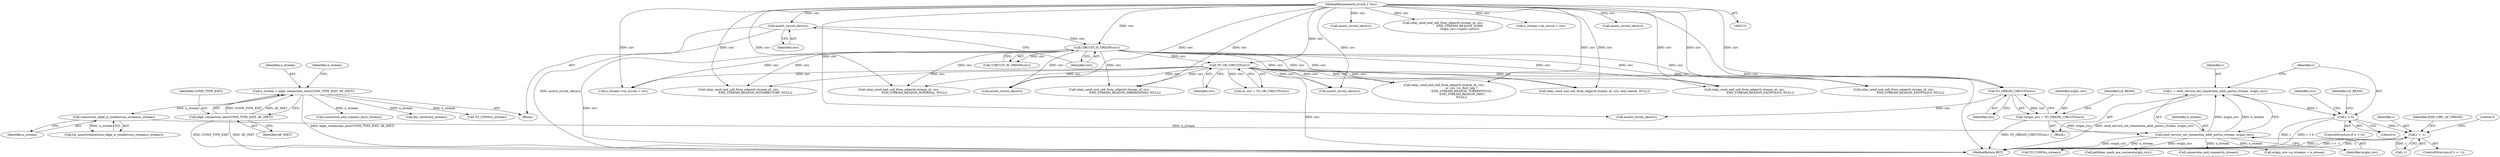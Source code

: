 digraph "0_tor_79b59a2dfcb68897ee89d98587d09e55f07e68d7@API" {
"1000504" [label="(Call,r = rend_service_set_connection_addr_port(n_stream, origin_circ))"];
"1000506" [label="(Call,rend_service_set_connection_addr_port(n_stream, origin_circ))"];
"1000499" [label="(Call,connection_edge_is_rendezvous_stream(n_stream))"];
"1000410" [label="(Call,n_stream = edge_connection_new(CONN_TYPE_EXIT, AF_INET))"];
"1000412" [label="(Call,edge_connection_new(CONN_TYPE_EXIT, AF_INET))"];
"1000468" [label="(Call,*origin_circ = TO_ORIGIN_CIRCUIT(circ))"];
"1000470" [label="(Call,TO_ORIGIN_CIRCUIT(circ))"];
"1000157" [label="(Call,TO_OR_CIRCUIT(circ))"];
"1000153" [label="(Call,CIRCUIT_IS_ORIGIN(circ))"];
"1000149" [label="(Call,assert_circuit_ok(circ))"];
"1000123" [label="(MethodParameterIn,circuit_t *circ)"];
"1000510" [label="(Call,r < 0)"];
"1000539" [label="(Call,r < -1)"];
"1000150" [label="(Identifier,circ)"];
"1000498" [label="(Call,tor_assert(connection_edge_is_rendezvous_stream(n_stream)))"];
"1000506" [label="(Call,rend_service_set_connection_addr_port(n_stream, origin_circ))"];
"1000697" [label="(MethodReturn,RET)"];
"1000329" [label="(Call,relay_send_end_cell_from_edge(rh.stream_id, circ,\n                                    END_STREAM_REASON_NOTDIRECTORY, NULL))"];
"1000499" [label="(Call,connection_edge_is_rendezvous_stream(n_stream))"];
"1000692" [label="(Call,assert_circuit_ok(circ))"];
"1000509" [label="(ControlStructure,if (r < 0))"];
"1000153" [label="(Call,CIRCUIT_IS_ORIGIN(circ))"];
"1000226" [label="(Call,relay_send_end_cell_from_edge(rh.stream_id, circ, end_reason, NULL))"];
"1000411" [label="(Identifier,n_stream)"];
"1000587" [label="(Call,connection_exit_connect(n_stream))"];
"1000417" [label="(Identifier,n_stream)"];
"1000124" [label="(Block,)"];
"1000663" [label="(Call,connection_exit_connect_dir(n_stream))"];
"1000540" [label="(Identifier,r)"];
"1000414" [label="(Identifier,AF_INET)"];
"1000466" [label="(Block,)"];
"1000154" [label="(Identifier,circ)"];
"1000504" [label="(Call,r = rend_service_set_connection_addr_port(n_stream, origin_circ))"];
"1000574" [label="(Call,origin_circ->p_streams = n_stream)"];
"1000500" [label="(Identifier,n_stream)"];
"1000469" [label="(Identifier,origin_circ)"];
"1000158" [label="(Identifier,circ)"];
"1000507" [label="(Identifier,n_stream)"];
"1000412" [label="(Call,edge_connection_new(CONN_TYPE_EXIT, AF_INET))"];
"1000189" [label="(Call,relay_send_end_cell_from_edge(rh.stream_id, circ,\n                                  END_STREAM_REASON_EXITPOLICY, NULL))"];
"1000398" [label="(Call,relay_send_end_cell_from_edge(rh.stream_id, circ,\n                                    END_STREAM_REASON_EXITPOLICY, NULL))"];
"1000579" [label="(Call,assert_circuit_ok(circ))"];
"1000544" [label="(Identifier,END_CIRC_AT_ORIGIN)"];
"1000508" [label="(Identifier,origin_circ)"];
"1000155" [label="(Call,or_circ = TO_OR_CIRCUIT(circ))"];
"1000522" [label="(Call,relay_send_end_cell_from_edge(rh.stream_id, circ,\n                                     END_STREAM_REASON_DONE,\n                                    origin_circ->cpath->prev))"];
"1000123" [label="(MethodParameterIn,circuit_t *circ)"];
"1000569" [label="(Call,n_stream->on_circuit = circ)"];
"1000512" [label="(Literal,0)"];
"1000369" [label="(Call,relay_send_end_cell_from_edge(rh.stream_id, circ,\n                                  END_STREAM_REASON_INTERNAL, NULL))"];
"1000534" [label="(Call,TO_CONN(n_stream))"];
"1000501" [label="(Call,assert_circuit_ok(circ))"];
"1000538" [label="(ControlStructure,if (r < -1))"];
"1000548" [label="(Call,assert_circuit_ok(circ))"];
"1000541" [label="(Call,-1)"];
"1000669" [label="(Call,dns_resolve(n_stream))"];
"1000157" [label="(Call,TO_OR_CIRCUIT(circ))"];
"1000673" [label="(Call,assert_circuit_ok(circ))"];
"1000473" [label="(Identifier,LD_REND)"];
"1000511" [label="(Identifier,r)"];
"1000614" [label="(Call,relay_send_end_cell_from_edge(rh.stream_id, circ,\n                                  END_STREAM_REASON_HIBERNATING, NULL))"];
"1000149" [label="(Call,assert_circuit_ok(circ))"];
"1000470" [label="(Call,TO_ORIGIN_CIRCUIT(circ))"];
"1000510" [label="(Call,r < 0)"];
"1000294" [label="(Call,relay_send_end_cell_from_edge(rh.stream_id, circ,\n                                      or_circ->is_first_hop ?\n                                        END_STREAM_REASON_TORPROTOCOL :\n                                        END_STREAM_REASON_MISC,\n                                      NULL))"];
"1000152" [label="(Call,!CIRCUIT_IS_ORIGIN(circ))"];
"1000505" [label="(Identifier,r)"];
"1000515" [label="(Identifier,LD_REND)"];
"1000549" [label="(Identifier,circ)"];
"1000626" [label="(Call,n_stream->on_circuit = circ)"];
"1000468" [label="(Call,*origin_circ = TO_ORIGIN_CIRCUIT(circ))"];
"1000471" [label="(Identifier,circ)"];
"1000547" [label="(Literal,0)"];
"1000413" [label="(Identifier,CONN_TYPE_EXIT)"];
"1000410" [label="(Call,n_stream = edge_connection_new(CONN_TYPE_EXIT, AF_INET))"];
"1000622" [label="(Call,TO_CONN(n_stream))"];
"1000589" [label="(Call,pathbias_mark_use_success(origin_circ))"];
"1000539" [label="(Call,r < -1)"];
"1000504" -> "1000466"  [label="AST: "];
"1000504" -> "1000506"  [label="CFG: "];
"1000505" -> "1000504"  [label="AST: "];
"1000506" -> "1000504"  [label="AST: "];
"1000511" -> "1000504"  [label="CFG: "];
"1000504" -> "1000697"  [label="DDG: rend_service_set_connection_addr_port(n_stream, origin_circ)"];
"1000506" -> "1000504"  [label="DDG: n_stream"];
"1000506" -> "1000504"  [label="DDG: origin_circ"];
"1000504" -> "1000510"  [label="DDG: r"];
"1000506" -> "1000508"  [label="CFG: "];
"1000507" -> "1000506"  [label="AST: "];
"1000508" -> "1000506"  [label="AST: "];
"1000506" -> "1000697"  [label="DDG: origin_circ"];
"1000499" -> "1000506"  [label="DDG: n_stream"];
"1000468" -> "1000506"  [label="DDG: origin_circ"];
"1000506" -> "1000534"  [label="DDG: n_stream"];
"1000506" -> "1000574"  [label="DDG: n_stream"];
"1000506" -> "1000587"  [label="DDG: n_stream"];
"1000506" -> "1000589"  [label="DDG: origin_circ"];
"1000499" -> "1000498"  [label="AST: "];
"1000499" -> "1000500"  [label="CFG: "];
"1000500" -> "1000499"  [label="AST: "];
"1000498" -> "1000499"  [label="CFG: "];
"1000499" -> "1000498"  [label="DDG: n_stream"];
"1000410" -> "1000499"  [label="DDG: n_stream"];
"1000410" -> "1000124"  [label="AST: "];
"1000410" -> "1000412"  [label="CFG: "];
"1000411" -> "1000410"  [label="AST: "];
"1000412" -> "1000410"  [label="AST: "];
"1000417" -> "1000410"  [label="CFG: "];
"1000410" -> "1000697"  [label="DDG: edge_connection_new(CONN_TYPE_EXIT, AF_INET)"];
"1000412" -> "1000410"  [label="DDG: CONN_TYPE_EXIT"];
"1000412" -> "1000410"  [label="DDG: AF_INET"];
"1000410" -> "1000622"  [label="DDG: n_stream"];
"1000410" -> "1000663"  [label="DDG: n_stream"];
"1000410" -> "1000669"  [label="DDG: n_stream"];
"1000412" -> "1000414"  [label="CFG: "];
"1000413" -> "1000412"  [label="AST: "];
"1000414" -> "1000412"  [label="AST: "];
"1000412" -> "1000697"  [label="DDG: AF_INET"];
"1000412" -> "1000697"  [label="DDG: CONN_TYPE_EXIT"];
"1000468" -> "1000466"  [label="AST: "];
"1000468" -> "1000470"  [label="CFG: "];
"1000469" -> "1000468"  [label="AST: "];
"1000470" -> "1000468"  [label="AST: "];
"1000473" -> "1000468"  [label="CFG: "];
"1000468" -> "1000697"  [label="DDG: TO_ORIGIN_CIRCUIT(circ)"];
"1000470" -> "1000468"  [label="DDG: circ"];
"1000470" -> "1000471"  [label="CFG: "];
"1000471" -> "1000470"  [label="AST: "];
"1000157" -> "1000470"  [label="DDG: circ"];
"1000153" -> "1000470"  [label="DDG: circ"];
"1000123" -> "1000470"  [label="DDG: circ"];
"1000470" -> "1000501"  [label="DDG: circ"];
"1000157" -> "1000155"  [label="AST: "];
"1000157" -> "1000158"  [label="CFG: "];
"1000158" -> "1000157"  [label="AST: "];
"1000155" -> "1000157"  [label="CFG: "];
"1000157" -> "1000697"  [label="DDG: circ"];
"1000157" -> "1000155"  [label="DDG: circ"];
"1000153" -> "1000157"  [label="DDG: circ"];
"1000123" -> "1000157"  [label="DDG: circ"];
"1000157" -> "1000189"  [label="DDG: circ"];
"1000157" -> "1000226"  [label="DDG: circ"];
"1000157" -> "1000294"  [label="DDG: circ"];
"1000157" -> "1000329"  [label="DDG: circ"];
"1000157" -> "1000369"  [label="DDG: circ"];
"1000157" -> "1000398"  [label="DDG: circ"];
"1000157" -> "1000614"  [label="DDG: circ"];
"1000157" -> "1000626"  [label="DDG: circ"];
"1000157" -> "1000673"  [label="DDG: circ"];
"1000157" -> "1000692"  [label="DDG: circ"];
"1000153" -> "1000152"  [label="AST: "];
"1000153" -> "1000154"  [label="CFG: "];
"1000154" -> "1000153"  [label="AST: "];
"1000152" -> "1000153"  [label="CFG: "];
"1000153" -> "1000697"  [label="DDG: circ"];
"1000153" -> "1000152"  [label="DDG: circ"];
"1000149" -> "1000153"  [label="DDG: circ"];
"1000123" -> "1000153"  [label="DDG: circ"];
"1000153" -> "1000189"  [label="DDG: circ"];
"1000153" -> "1000226"  [label="DDG: circ"];
"1000153" -> "1000294"  [label="DDG: circ"];
"1000153" -> "1000329"  [label="DDG: circ"];
"1000153" -> "1000369"  [label="DDG: circ"];
"1000153" -> "1000398"  [label="DDG: circ"];
"1000153" -> "1000614"  [label="DDG: circ"];
"1000153" -> "1000626"  [label="DDG: circ"];
"1000153" -> "1000673"  [label="DDG: circ"];
"1000153" -> "1000692"  [label="DDG: circ"];
"1000149" -> "1000124"  [label="AST: "];
"1000149" -> "1000150"  [label="CFG: "];
"1000150" -> "1000149"  [label="AST: "];
"1000154" -> "1000149"  [label="CFG: "];
"1000149" -> "1000697"  [label="DDG: assert_circuit_ok(circ)"];
"1000123" -> "1000149"  [label="DDG: circ"];
"1000123" -> "1000121"  [label="AST: "];
"1000123" -> "1000697"  [label="DDG: circ"];
"1000123" -> "1000189"  [label="DDG: circ"];
"1000123" -> "1000226"  [label="DDG: circ"];
"1000123" -> "1000294"  [label="DDG: circ"];
"1000123" -> "1000329"  [label="DDG: circ"];
"1000123" -> "1000369"  [label="DDG: circ"];
"1000123" -> "1000398"  [label="DDG: circ"];
"1000123" -> "1000501"  [label="DDG: circ"];
"1000123" -> "1000522"  [label="DDG: circ"];
"1000123" -> "1000548"  [label="DDG: circ"];
"1000123" -> "1000569"  [label="DDG: circ"];
"1000123" -> "1000579"  [label="DDG: circ"];
"1000123" -> "1000614"  [label="DDG: circ"];
"1000123" -> "1000626"  [label="DDG: circ"];
"1000123" -> "1000673"  [label="DDG: circ"];
"1000123" -> "1000692"  [label="DDG: circ"];
"1000510" -> "1000509"  [label="AST: "];
"1000510" -> "1000512"  [label="CFG: "];
"1000511" -> "1000510"  [label="AST: "];
"1000512" -> "1000510"  [label="AST: "];
"1000515" -> "1000510"  [label="CFG: "];
"1000549" -> "1000510"  [label="CFG: "];
"1000510" -> "1000697"  [label="DDG: r"];
"1000510" -> "1000697"  [label="DDG: r < 0"];
"1000510" -> "1000539"  [label="DDG: r"];
"1000539" -> "1000538"  [label="AST: "];
"1000539" -> "1000541"  [label="CFG: "];
"1000540" -> "1000539"  [label="AST: "];
"1000541" -> "1000539"  [label="AST: "];
"1000544" -> "1000539"  [label="CFG: "];
"1000547" -> "1000539"  [label="CFG: "];
"1000539" -> "1000697"  [label="DDG: r"];
"1000539" -> "1000697"  [label="DDG: r < -1"];
"1000539" -> "1000697"  [label="DDG: -1"];
"1000541" -> "1000539"  [label="DDG: 1"];
}
